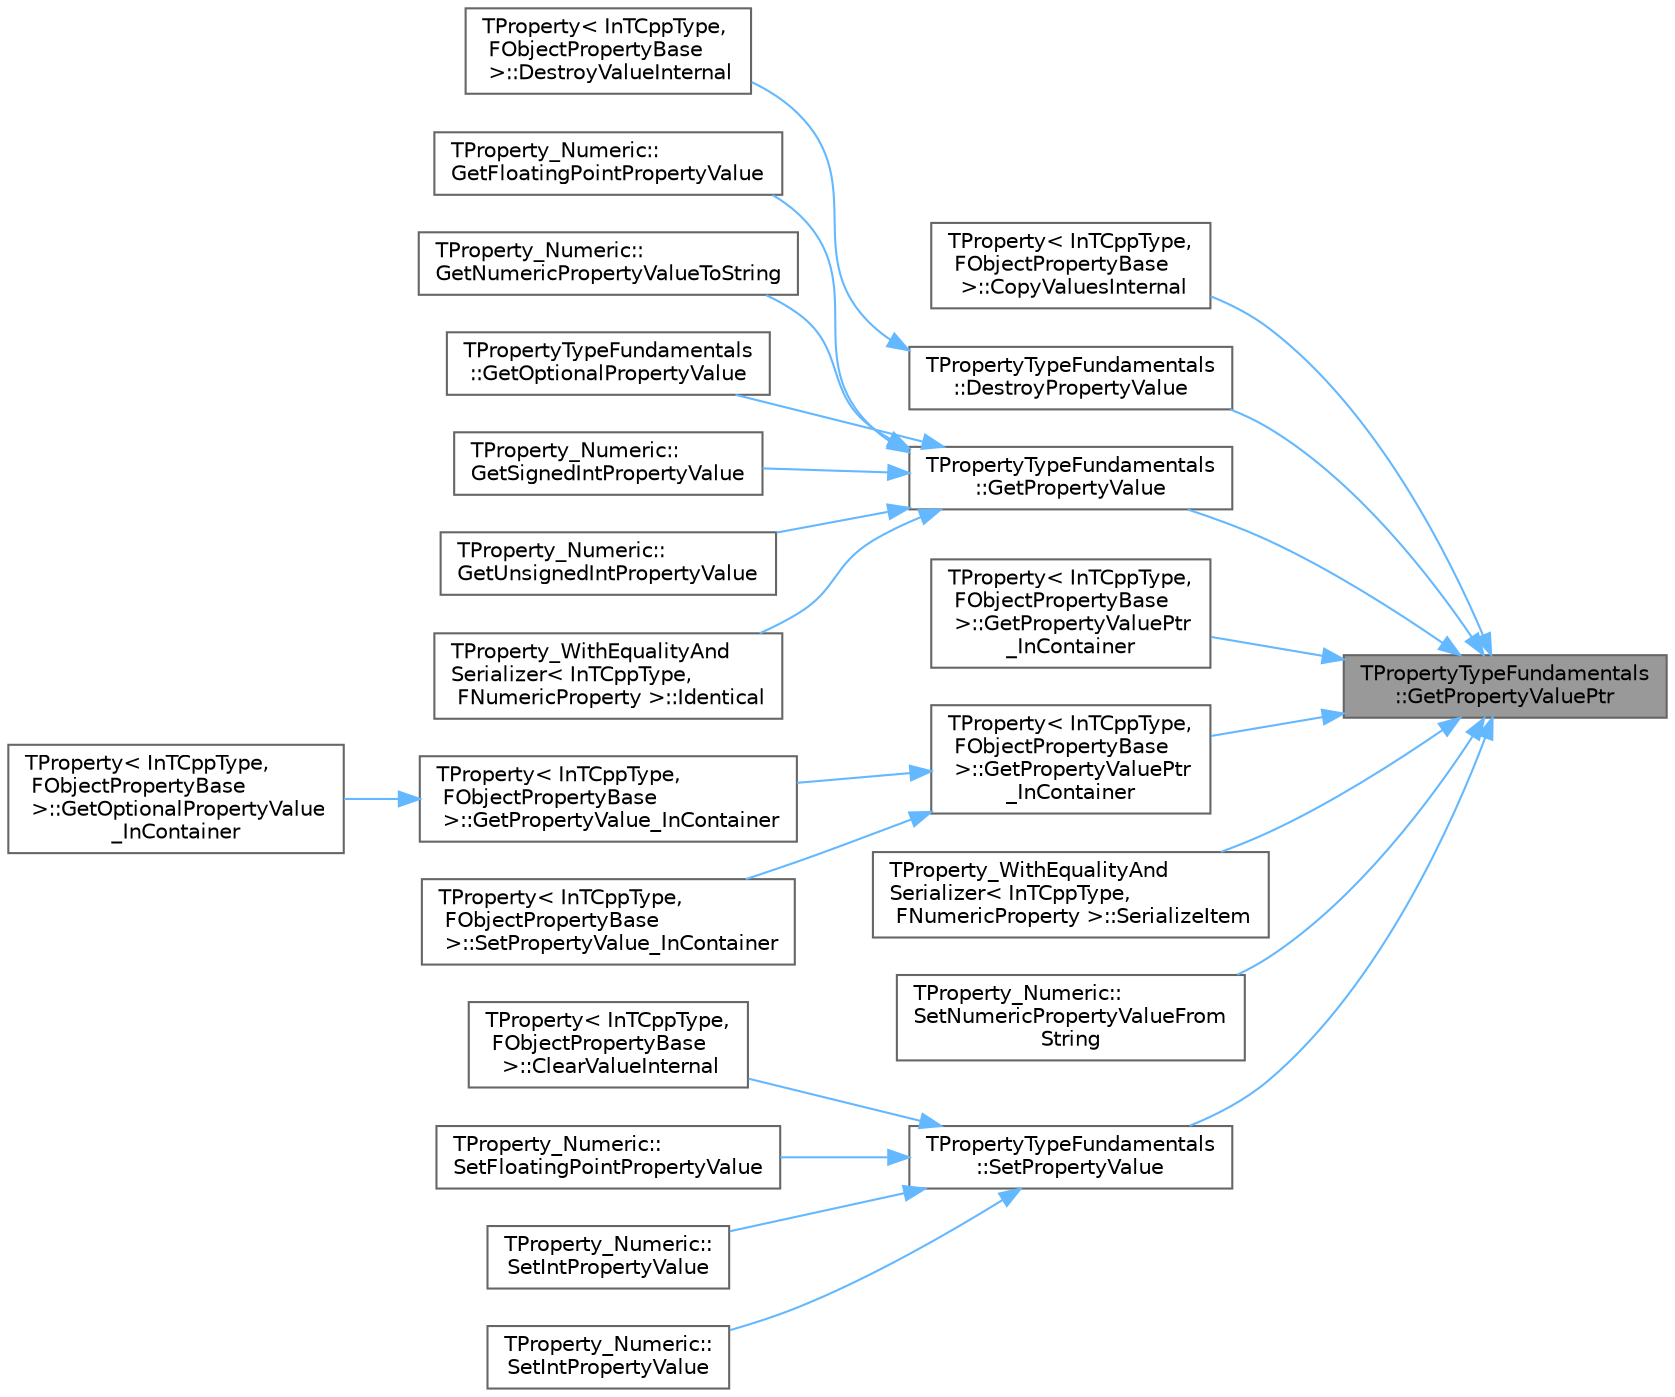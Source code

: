 digraph "TPropertyTypeFundamentals::GetPropertyValuePtr"
{
 // INTERACTIVE_SVG=YES
 // LATEX_PDF_SIZE
  bgcolor="transparent";
  edge [fontname=Helvetica,fontsize=10,labelfontname=Helvetica,labelfontsize=10];
  node [fontname=Helvetica,fontsize=10,shape=box,height=0.2,width=0.4];
  rankdir="RL";
  Node1 [id="Node000001",label="TPropertyTypeFundamentals\l::GetPropertyValuePtr",height=0.2,width=0.4,color="gray40", fillcolor="grey60", style="filled", fontcolor="black",tooltip="Convert the address of a value of the property to the proper type."];
  Node1 -> Node2 [id="edge1_Node000001_Node000002",dir="back",color="steelblue1",style="solid",tooltip=" "];
  Node2 [id="Node000002",label="TProperty\< InTCppType,\l FObjectPropertyBase\l \>::CopyValuesInternal",height=0.2,width=0.4,color="grey40", fillcolor="white", style="filled",URL="$d1/dc3/classTProperty.html#a2b673387c08fffb558f8cc36135fd82c",tooltip=" "];
  Node1 -> Node3 [id="edge2_Node000001_Node000003",dir="back",color="steelblue1",style="solid",tooltip=" "];
  Node3 [id="Node000003",label="TPropertyTypeFundamentals\l::DestroyPropertyValue",height=0.2,width=0.4,color="grey40", fillcolor="white", style="filled",URL="$dd/db1/classTPropertyTypeFundamentals.html#a627a8c10d5aa351712271a01b110bf24",tooltip="Destroy the value of a property at an address."];
  Node3 -> Node4 [id="edge3_Node000003_Node000004",dir="back",color="steelblue1",style="solid",tooltip=" "];
  Node4 [id="Node000004",label="TProperty\< InTCppType,\l FObjectPropertyBase\l \>::DestroyValueInternal",height=0.2,width=0.4,color="grey40", fillcolor="white", style="filled",URL="$d1/dc3/classTProperty.html#aa19ecadf56472cfc0d799855e7d19487",tooltip=" "];
  Node1 -> Node5 [id="edge4_Node000001_Node000005",dir="back",color="steelblue1",style="solid",tooltip=" "];
  Node5 [id="Node000005",label="TPropertyTypeFundamentals\l::GetPropertyValue",height=0.2,width=0.4,color="grey40", fillcolor="white", style="filled",URL="$dd/db1/classTPropertyTypeFundamentals.html#a3bc045aea6c00115f26bfa346a6e3ac8",tooltip="Get the value of the property from an address."];
  Node5 -> Node6 [id="edge5_Node000005_Node000006",dir="back",color="steelblue1",style="solid",tooltip=" "];
  Node6 [id="Node000006",label="TProperty_Numeric::\lGetFloatingPointPropertyValue",height=0.2,width=0.4,color="grey40", fillcolor="white", style="filled",URL="$dc/d30/classTProperty__Numeric.html#a0172e77c32c7a03546fd26dfdc8bfd32",tooltip=" "];
  Node5 -> Node7 [id="edge6_Node000005_Node000007",dir="back",color="steelblue1",style="solid",tooltip=" "];
  Node7 [id="Node000007",label="TProperty_Numeric::\lGetNumericPropertyValueToString",height=0.2,width=0.4,color="grey40", fillcolor="white", style="filled",URL="$dc/d30/classTProperty__Numeric.html#a01807907b54132c1f47d314356251756",tooltip=" "];
  Node5 -> Node8 [id="edge7_Node000005_Node000008",dir="back",color="steelblue1",style="solid",tooltip=" "];
  Node8 [id="Node000008",label="TPropertyTypeFundamentals\l::GetOptionalPropertyValue",height=0.2,width=0.4,color="grey40", fillcolor="white", style="filled",URL="$dd/db1/classTPropertyTypeFundamentals.html#a2007a0879f2c5e73a0d6bbd208259f81",tooltip="Get the value of the property from an address, unless it is NULL, then return the default value."];
  Node5 -> Node9 [id="edge8_Node000005_Node000009",dir="back",color="steelblue1",style="solid",tooltip=" "];
  Node9 [id="Node000009",label="TProperty_Numeric::\lGetSignedIntPropertyValue",height=0.2,width=0.4,color="grey40", fillcolor="white", style="filled",URL="$dc/d30/classTProperty__Numeric.html#a0d92627576888c046c0c9708380824e5",tooltip=" "];
  Node5 -> Node10 [id="edge9_Node000005_Node000010",dir="back",color="steelblue1",style="solid",tooltip=" "];
  Node10 [id="Node000010",label="TProperty_Numeric::\lGetUnsignedIntPropertyValue",height=0.2,width=0.4,color="grey40", fillcolor="white", style="filled",URL="$dc/d30/classTProperty__Numeric.html#a40a97990ef76b99624ec116ac75c38ed",tooltip=" "];
  Node5 -> Node11 [id="edge10_Node000005_Node000011",dir="back",color="steelblue1",style="solid",tooltip=" "];
  Node11 [id="Node000011",label="TProperty_WithEqualityAnd\lSerializer\< InTCppType,\l FNumericProperty \>::Identical",height=0.2,width=0.4,color="grey40", fillcolor="white", style="filled",URL="$d5/d18/classTProperty__WithEqualityAndSerializer.html#a3f6f8f3a4e17cc2cb5490d97abcd68f0",tooltip=" "];
  Node1 -> Node12 [id="edge11_Node000001_Node000012",dir="back",color="steelblue1",style="solid",tooltip=" "];
  Node12 [id="Node000012",label="TProperty\< InTCppType,\l FObjectPropertyBase\l \>::GetPropertyValuePtr\l_InContainer",height=0.2,width=0.4,color="grey40", fillcolor="white", style="filled",URL="$d1/dc3/classTProperty.html#af4a1105706ce650fd4a5ff44ebd410e5",tooltip=" "];
  Node1 -> Node13 [id="edge12_Node000001_Node000013",dir="back",color="steelblue1",style="solid",tooltip=" "];
  Node13 [id="Node000013",label="TProperty\< InTCppType,\l FObjectPropertyBase\l \>::GetPropertyValuePtr\l_InContainer",height=0.2,width=0.4,color="grey40", fillcolor="white", style="filled",URL="$d1/dc3/classTProperty.html#a91bd7b32278ff3d6cd0350c827a886aa",tooltip=" "];
  Node13 -> Node14 [id="edge13_Node000013_Node000014",dir="back",color="steelblue1",style="solid",tooltip=" "];
  Node14 [id="Node000014",label="TProperty\< InTCppType,\l FObjectPropertyBase\l \>::GetPropertyValue_InContainer",height=0.2,width=0.4,color="grey40", fillcolor="white", style="filled",URL="$d1/dc3/classTProperty.html#a8d41e9b0f037f0847312d1db39e4a86f",tooltip=" "];
  Node14 -> Node15 [id="edge14_Node000014_Node000015",dir="back",color="steelblue1",style="solid",tooltip=" "];
  Node15 [id="Node000015",label="TProperty\< InTCppType,\l FObjectPropertyBase\l \>::GetOptionalPropertyValue\l_InContainer",height=0.2,width=0.4,color="grey40", fillcolor="white", style="filled",URL="$d1/dc3/classTProperty.html#ae6e04b76a5a4d8c2eab1e7e76a142a72",tooltip=" "];
  Node13 -> Node16 [id="edge15_Node000013_Node000016",dir="back",color="steelblue1",style="solid",tooltip=" "];
  Node16 [id="Node000016",label="TProperty\< InTCppType,\l FObjectPropertyBase\l \>::SetPropertyValue_InContainer",height=0.2,width=0.4,color="grey40", fillcolor="white", style="filled",URL="$d1/dc3/classTProperty.html#a7bada2e102838baf4ee128e3a5f370f6",tooltip=" "];
  Node1 -> Node17 [id="edge16_Node000001_Node000017",dir="back",color="steelblue1",style="solid",tooltip=" "];
  Node17 [id="Node000017",label="TProperty_WithEqualityAnd\lSerializer\< InTCppType,\l FNumericProperty \>::SerializeItem",height=0.2,width=0.4,color="grey40", fillcolor="white", style="filled",URL="$d5/d18/classTProperty__WithEqualityAndSerializer.html#adb77a163d6d39a10e368422655bed290",tooltip=" "];
  Node1 -> Node18 [id="edge17_Node000001_Node000018",dir="back",color="steelblue1",style="solid",tooltip=" "];
  Node18 [id="Node000018",label="TProperty_Numeric::\lSetNumericPropertyValueFrom\lString",height=0.2,width=0.4,color="grey40", fillcolor="white", style="filled",URL="$dc/d30/classTProperty__Numeric.html#a7909208a75025bd9770571b665d1659f",tooltip=" "];
  Node1 -> Node19 [id="edge18_Node000001_Node000019",dir="back",color="steelblue1",style="solid",tooltip=" "];
  Node19 [id="Node000019",label="TPropertyTypeFundamentals\l::SetPropertyValue",height=0.2,width=0.4,color="grey40", fillcolor="white", style="filled",URL="$dd/db1/classTPropertyTypeFundamentals.html#a67d523e09b2915c055a41d9750979486",tooltip="Set the value of a property at an address."];
  Node19 -> Node20 [id="edge19_Node000019_Node000020",dir="back",color="steelblue1",style="solid",tooltip=" "];
  Node20 [id="Node000020",label="TProperty\< InTCppType,\l FObjectPropertyBase\l \>::ClearValueInternal",height=0.2,width=0.4,color="grey40", fillcolor="white", style="filled",URL="$d1/dc3/classTProperty.html#a9088a28d707c8eacc4bd7d483cbba239",tooltip=" "];
  Node19 -> Node21 [id="edge20_Node000019_Node000021",dir="back",color="steelblue1",style="solid",tooltip=" "];
  Node21 [id="Node000021",label="TProperty_Numeric::\lSetFloatingPointPropertyValue",height=0.2,width=0.4,color="grey40", fillcolor="white", style="filled",URL="$dc/d30/classTProperty__Numeric.html#a81e312ba88ba75f14944aeb0f41e5615",tooltip=" "];
  Node19 -> Node22 [id="edge21_Node000019_Node000022",dir="back",color="steelblue1",style="solid",tooltip=" "];
  Node22 [id="Node000022",label="TProperty_Numeric::\lSetIntPropertyValue",height=0.2,width=0.4,color="grey40", fillcolor="white", style="filled",URL="$dc/d30/classTProperty__Numeric.html#a265721d9f6aee2ea1eb3e7cd41de8edf",tooltip=" "];
  Node19 -> Node23 [id="edge22_Node000019_Node000023",dir="back",color="steelblue1",style="solid",tooltip=" "];
  Node23 [id="Node000023",label="TProperty_Numeric::\lSetIntPropertyValue",height=0.2,width=0.4,color="grey40", fillcolor="white", style="filled",URL="$dc/d30/classTProperty__Numeric.html#a43731b48d3c5eaca364aedc99c7a643c",tooltip=" "];
}
